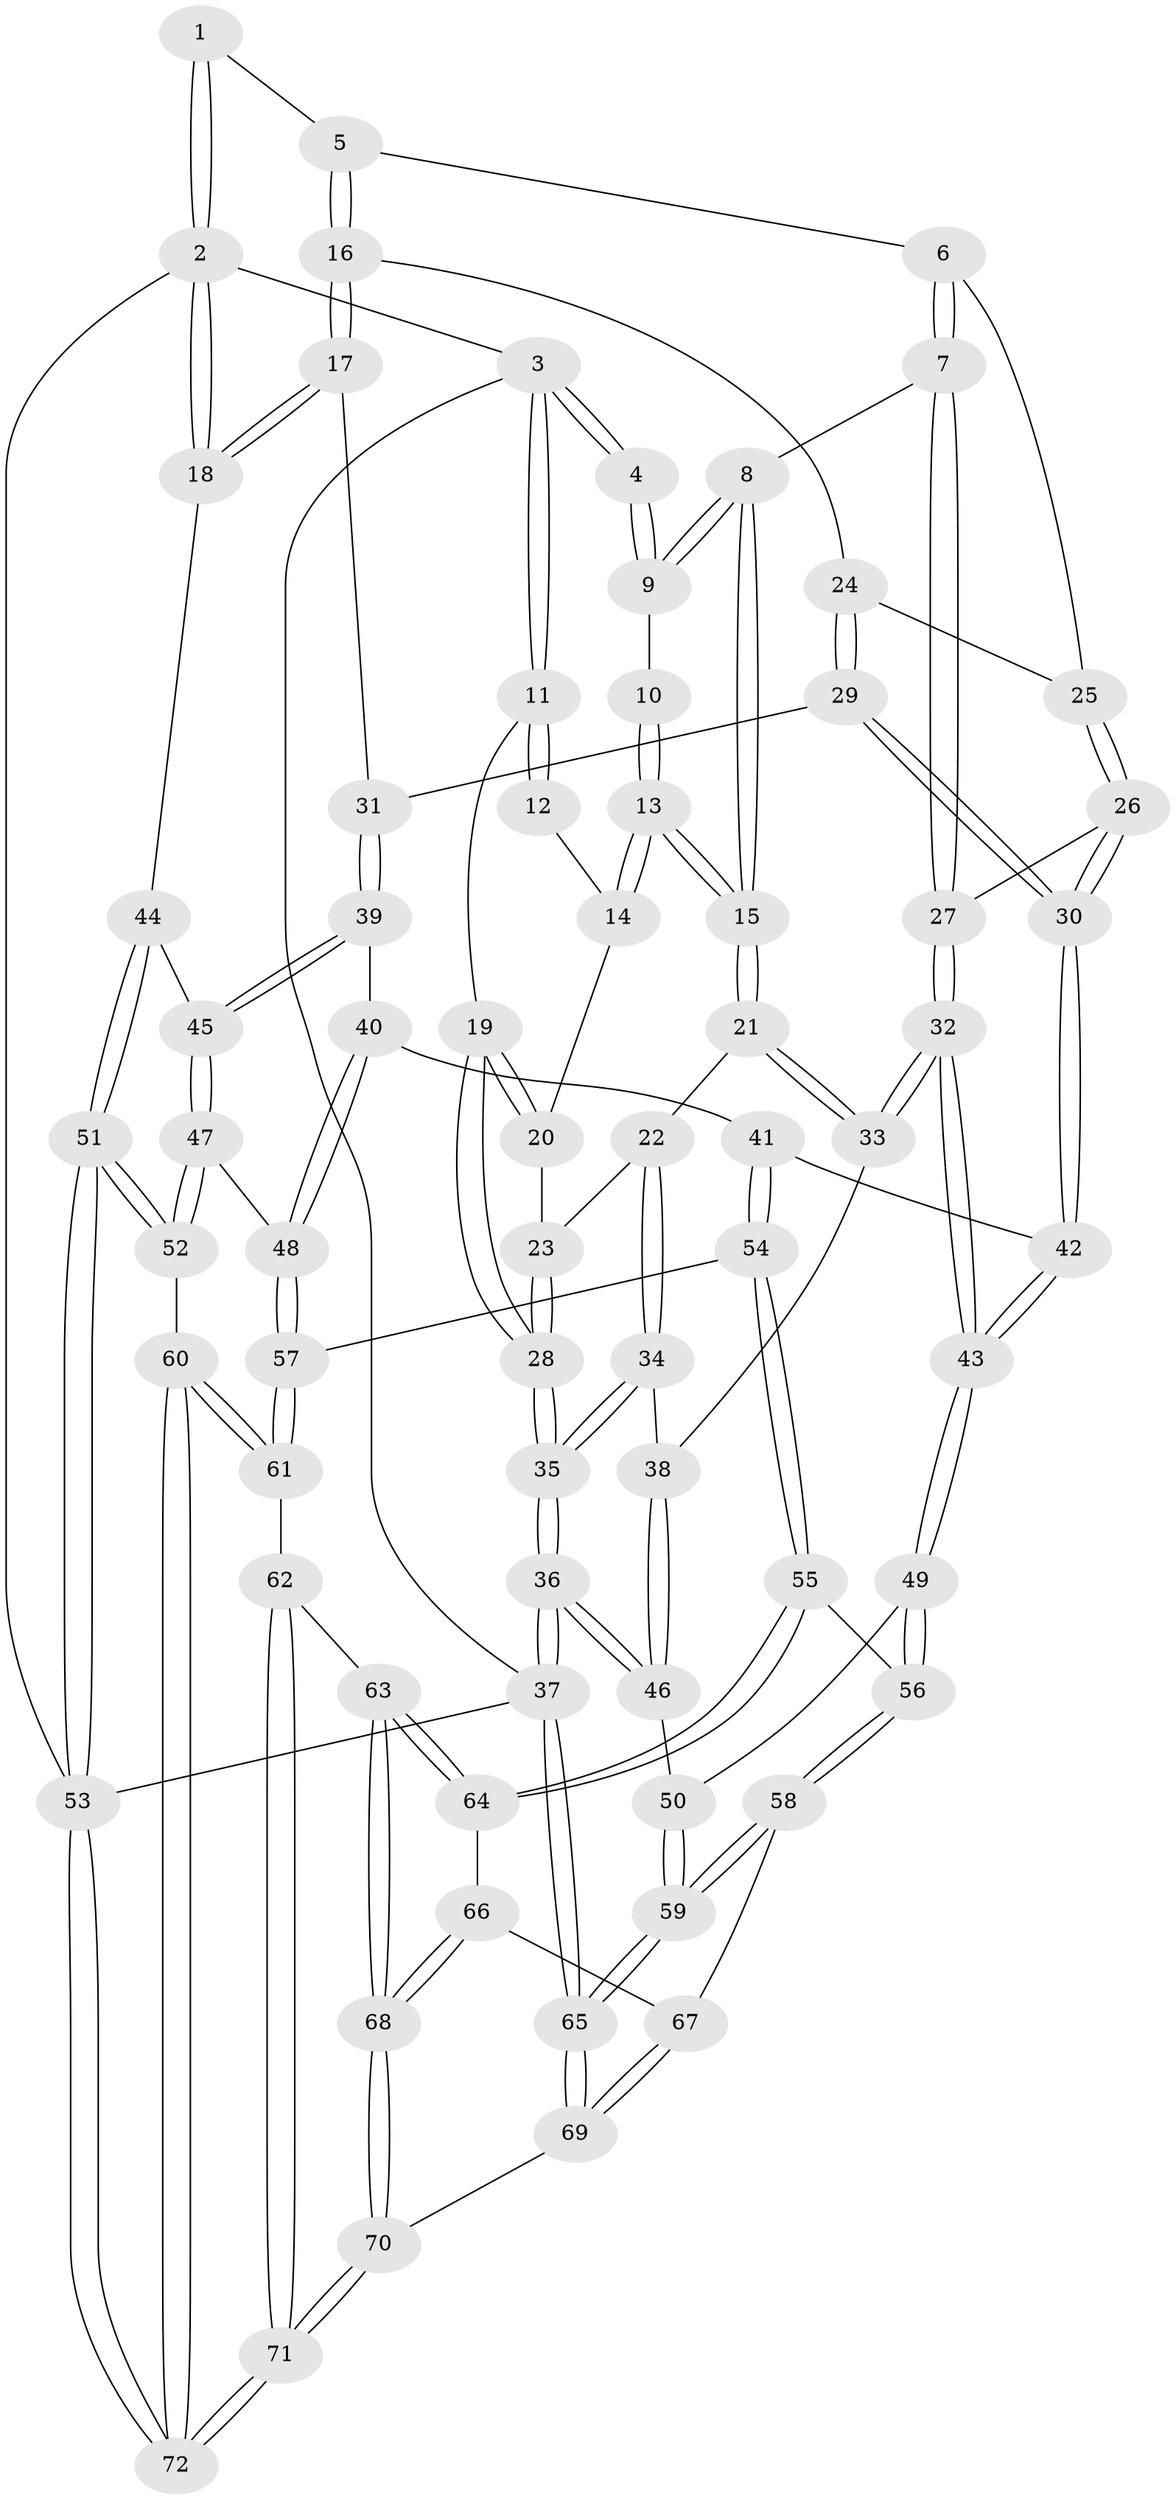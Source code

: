 // coarse degree distribution, {4: 0.4222222222222222, 7: 0.022222222222222223, 5: 0.3111111111111111, 6: 0.08888888888888889, 3: 0.15555555555555556}
// Generated by graph-tools (version 1.1) at 2025/24/03/03/25 07:24:35]
// undirected, 72 vertices, 177 edges
graph export_dot {
graph [start="1"]
  node [color=gray90,style=filled];
  1 [pos="+0.5867334466181602+0"];
  2 [pos="+1+0"];
  3 [pos="+0+0"];
  4 [pos="+0.3253159920162248+0"];
  5 [pos="+0.6665203912440333+0.12730791695202182"];
  6 [pos="+0.5696712067680388+0.2528272592618578"];
  7 [pos="+0.4061370393867424+0.3025959909827923"];
  8 [pos="+0.3832240776443768+0.296825322363048"];
  9 [pos="+0.31244441580056553+0.04874578161255405"];
  10 [pos="+0.20587979279841673+0.1394848729030067"];
  11 [pos="+0+0"];
  12 [pos="+0.15877700433474112+0.16258907350515311"];
  13 [pos="+0.19350774961840417+0.3002783816388503"];
  14 [pos="+0.12059112083162485+0.26986194319099116"];
  15 [pos="+0.283103089022251+0.36486941441462445"];
  16 [pos="+0.8559991364166308+0.2100554493047263"];
  17 [pos="+1+0.275103739608577"];
  18 [pos="+1+0.27467501036601966"];
  19 [pos="+0+0.01851021729171583"];
  20 [pos="+0.10348252313706291+0.2714096640878469"];
  21 [pos="+0.2495467326192108+0.43691220772797257"];
  22 [pos="+0.1359718885155259+0.44219220371772483"];
  23 [pos="+0.0719403177797565+0.37609269604908246"];
  24 [pos="+0.6794688450680813+0.37598329223593374"];
  25 [pos="+0.5844259788453136+0.27825241125843525"];
  26 [pos="+0.586449544228626+0.5085166615057786"];
  27 [pos="+0.4978029371166865+0.4759549718688283"];
  28 [pos="+0+0.3840330810246561"];
  29 [pos="+0.7060518615936884+0.4870543314909952"];
  30 [pos="+0.6369593313524534+0.5427924008143639"];
  31 [pos="+0.7512957097484375+0.48061374011975805"];
  32 [pos="+0.3283237146398637+0.6348192606310823"];
  33 [pos="+0.27928656661605183+0.5770626063053976"];
  34 [pos="+0.016872898253892436+0.5387106111391077"];
  35 [pos="+0+0.5800273960547101"];
  36 [pos="+0+0.8442260245296818"];
  37 [pos="+0+1"];
  38 [pos="+0.1532461746491123+0.6040560552368227"];
  39 [pos="+0.8494045843198852+0.6304374131800722"];
  40 [pos="+0.8493989447993578+0.6304488556686405"];
  41 [pos="+0.6607128313369791+0.7016378675988615"];
  42 [pos="+0.6297225044562792+0.6492087285952087"];
  43 [pos="+0.3438715971150324+0.6858753891869144"];
  44 [pos="+1+0.4157727605605012"];
  45 [pos="+1+0.4992761343554421"];
  46 [pos="+0.06138683556241883+0.7610502648712062"];
  47 [pos="+0.910392937262937+0.7739195711831075"];
  48 [pos="+0.897793512309566+0.7639050874029503"];
  49 [pos="+0.34370456199647154+0.6866235781162778"];
  50 [pos="+0.12868470217381917+0.7650292313872405"];
  51 [pos="+1+1"];
  52 [pos="+0.9114161309380115+0.7758199038327439"];
  53 [pos="+1+1"];
  54 [pos="+0.6643301715558992+0.7229347968653201"];
  55 [pos="+0.5655522484311811+0.8168509652633721"];
  56 [pos="+0.34995025772163213+0.7198511228339188"];
  57 [pos="+0.6794060838826551+0.739977220107182"];
  58 [pos="+0.3480139512104511+0.7935863393676016"];
  59 [pos="+0.24730609458932618+0.9189771971894495"];
  60 [pos="+0.7751198747983835+0.8944136061717928"];
  61 [pos="+0.7085213463966719+0.8193767097458787"];
  62 [pos="+0.6346523452533535+0.9228154850447972"];
  63 [pos="+0.5722361808330617+0.8935468650820928"];
  64 [pos="+0.5596906659805884+0.8318306869588318"];
  65 [pos="+0.12254976540793229+1"];
  66 [pos="+0.45504259719455237+0.8755006533981932"];
  67 [pos="+0.41573940562147993+0.8675593413069547"];
  68 [pos="+0.5234957122035218+0.9649222731166548"];
  69 [pos="+0.3839734326231902+1"];
  70 [pos="+0.5091062198872923+1"];
  71 [pos="+0.7485659297203686+1"];
  72 [pos="+0.8686081221240634+1"];
  1 -- 2;
  1 -- 2;
  1 -- 5;
  2 -- 3;
  2 -- 18;
  2 -- 18;
  2 -- 53;
  3 -- 4;
  3 -- 4;
  3 -- 11;
  3 -- 11;
  3 -- 37;
  4 -- 9;
  4 -- 9;
  5 -- 6;
  5 -- 16;
  5 -- 16;
  6 -- 7;
  6 -- 7;
  6 -- 25;
  7 -- 8;
  7 -- 27;
  7 -- 27;
  8 -- 9;
  8 -- 9;
  8 -- 15;
  8 -- 15;
  9 -- 10;
  10 -- 13;
  10 -- 13;
  11 -- 12;
  11 -- 12;
  11 -- 19;
  12 -- 14;
  13 -- 14;
  13 -- 14;
  13 -- 15;
  13 -- 15;
  14 -- 20;
  15 -- 21;
  15 -- 21;
  16 -- 17;
  16 -- 17;
  16 -- 24;
  17 -- 18;
  17 -- 18;
  17 -- 31;
  18 -- 44;
  19 -- 20;
  19 -- 20;
  19 -- 28;
  19 -- 28;
  20 -- 23;
  21 -- 22;
  21 -- 33;
  21 -- 33;
  22 -- 23;
  22 -- 34;
  22 -- 34;
  23 -- 28;
  23 -- 28;
  24 -- 25;
  24 -- 29;
  24 -- 29;
  25 -- 26;
  25 -- 26;
  26 -- 27;
  26 -- 30;
  26 -- 30;
  27 -- 32;
  27 -- 32;
  28 -- 35;
  28 -- 35;
  29 -- 30;
  29 -- 30;
  29 -- 31;
  30 -- 42;
  30 -- 42;
  31 -- 39;
  31 -- 39;
  32 -- 33;
  32 -- 33;
  32 -- 43;
  32 -- 43;
  33 -- 38;
  34 -- 35;
  34 -- 35;
  34 -- 38;
  35 -- 36;
  35 -- 36;
  36 -- 37;
  36 -- 37;
  36 -- 46;
  36 -- 46;
  37 -- 65;
  37 -- 65;
  37 -- 53;
  38 -- 46;
  38 -- 46;
  39 -- 40;
  39 -- 45;
  39 -- 45;
  40 -- 41;
  40 -- 48;
  40 -- 48;
  41 -- 42;
  41 -- 54;
  41 -- 54;
  42 -- 43;
  42 -- 43;
  43 -- 49;
  43 -- 49;
  44 -- 45;
  44 -- 51;
  44 -- 51;
  45 -- 47;
  45 -- 47;
  46 -- 50;
  47 -- 48;
  47 -- 52;
  47 -- 52;
  48 -- 57;
  48 -- 57;
  49 -- 50;
  49 -- 56;
  49 -- 56;
  50 -- 59;
  50 -- 59;
  51 -- 52;
  51 -- 52;
  51 -- 53;
  51 -- 53;
  52 -- 60;
  53 -- 72;
  53 -- 72;
  54 -- 55;
  54 -- 55;
  54 -- 57;
  55 -- 56;
  55 -- 64;
  55 -- 64;
  56 -- 58;
  56 -- 58;
  57 -- 61;
  57 -- 61;
  58 -- 59;
  58 -- 59;
  58 -- 67;
  59 -- 65;
  59 -- 65;
  60 -- 61;
  60 -- 61;
  60 -- 72;
  60 -- 72;
  61 -- 62;
  62 -- 63;
  62 -- 71;
  62 -- 71;
  63 -- 64;
  63 -- 64;
  63 -- 68;
  63 -- 68;
  64 -- 66;
  65 -- 69;
  65 -- 69;
  66 -- 67;
  66 -- 68;
  66 -- 68;
  67 -- 69;
  67 -- 69;
  68 -- 70;
  68 -- 70;
  69 -- 70;
  70 -- 71;
  70 -- 71;
  71 -- 72;
  71 -- 72;
}
